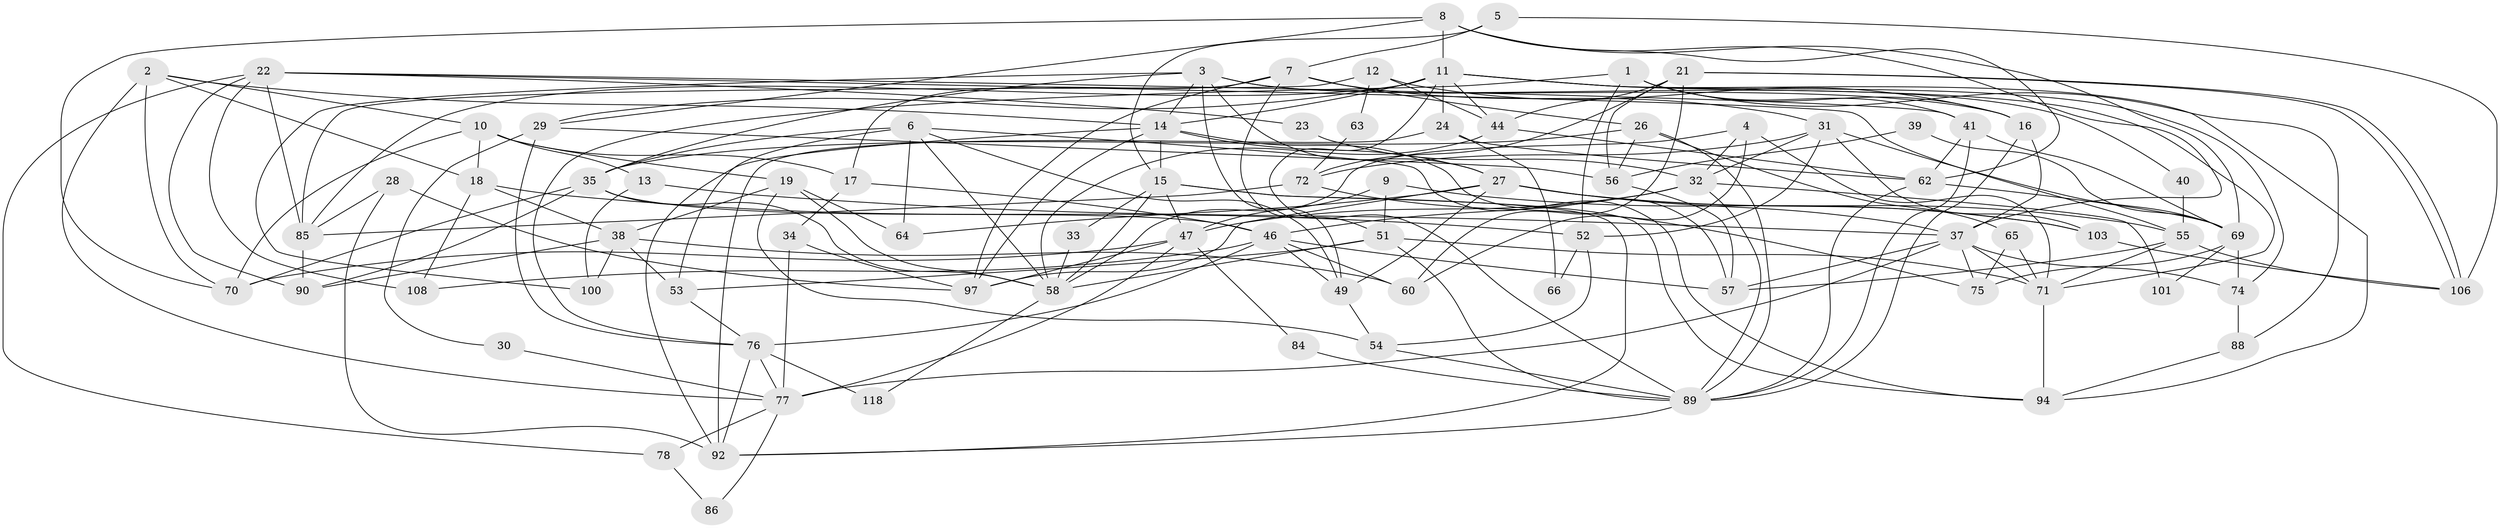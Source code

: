 // original degree distribution, {3: 0.248, 5: 0.208, 4: 0.296, 2: 0.12, 6: 0.104, 7: 0.024}
// Generated by graph-tools (version 1.1) at 2025/41/03/06/25 10:41:54]
// undirected, 80 vertices, 198 edges
graph export_dot {
graph [start="1"]
  node [color=gray90,style=filled];
  1 [super="+79"];
  2;
  3 [super="+107"];
  4;
  5;
  6 [super="+73"];
  7 [super="+120"];
  8 [super="+115"];
  9 [super="+95"];
  10 [super="+119"];
  11 [super="+20"];
  12;
  13;
  14 [super="+43"];
  15 [super="+81"];
  16 [super="+25"];
  17;
  18 [super="+67"];
  19 [super="+42"];
  21 [super="+45"];
  22 [super="+102"];
  23;
  24;
  26 [super="+105"];
  27 [super="+68"];
  28;
  29;
  30;
  31 [super="+48"];
  32 [super="+36"];
  33 [super="+104"];
  34 [super="+91"];
  35 [super="+61"];
  37 [super="+117"];
  38 [super="+59"];
  39;
  40;
  41 [super="+96"];
  44 [super="+123"];
  46 [super="+109"];
  47 [super="+99"];
  49 [super="+50"];
  51 [super="+83"];
  52;
  53;
  54;
  55 [super="+114"];
  56;
  57 [super="+110"];
  58 [super="+125"];
  60;
  62 [super="+112"];
  63;
  64;
  65;
  66;
  69 [super="+116"];
  70 [super="+80"];
  71 [super="+122"];
  72;
  74 [super="+98"];
  75 [super="+82"];
  76 [super="+87"];
  77 [super="+93"];
  78;
  84;
  85 [super="+113"];
  86;
  88;
  89 [super="+121"];
  90;
  92 [super="+124"];
  94;
  97 [super="+111"];
  100;
  101;
  103;
  106;
  108;
  118;
  1 -- 88;
  1 -- 41;
  1 -- 16;
  1 -- 52;
  1 -- 76;
  2 -- 14;
  2 -- 10;
  2 -- 18;
  2 -- 77;
  2 -- 70;
  3 -- 27;
  3 -- 49;
  3 -- 14;
  3 -- 16;
  3 -- 35;
  3 -- 100;
  3 -- 40;
  4 -- 60;
  4 -- 71;
  4 -- 58;
  4 -- 32;
  5 -- 106;
  5 -- 15;
  5 -- 7;
  6 -- 53;
  6 -- 49;
  6 -- 64;
  6 -- 94;
  6 -- 58;
  6 -- 35;
  7 -- 51;
  7 -- 31;
  7 -- 97;
  7 -- 17;
  7 -- 26;
  8 -- 37;
  8 -- 11;
  8 -- 29;
  8 -- 70;
  8 -- 62;
  8 -- 69;
  9 -- 103;
  9 -- 51;
  9 -- 47;
  10 -- 18;
  10 -- 17;
  10 -- 13;
  10 -- 70;
  10 -- 19;
  11 -- 24;
  11 -- 85;
  11 -- 94;
  11 -- 44;
  11 -- 29;
  11 -- 14;
  11 -- 89;
  11 -- 74;
  11 -- 71;
  12 -- 44;
  12 -- 63;
  12 -- 16;
  12 -- 85;
  13 -- 100;
  13 -- 37;
  14 -- 15;
  14 -- 92;
  14 -- 97;
  14 -- 27;
  14 -- 57;
  15 -- 94;
  15 -- 58;
  15 -- 92;
  15 -- 47;
  15 -- 33;
  16 -- 37;
  16 -- 89;
  17 -- 46;
  17 -- 34;
  18 -- 38;
  18 -- 108;
  18 -- 52;
  19 -- 54;
  19 -- 64;
  19 -- 58;
  19 -- 38;
  21 -- 60;
  21 -- 106;
  21 -- 106;
  21 -- 44;
  21 -- 72;
  21 -- 56;
  22 -- 78;
  22 -- 90;
  22 -- 85;
  22 -- 23;
  22 -- 41;
  22 -- 108;
  22 -- 55;
  23 -- 32;
  24 -- 66;
  24 -- 92;
  24 -- 62;
  26 -- 56;
  26 -- 65;
  26 -- 89;
  26 -- 35;
  27 -- 64;
  27 -- 103;
  27 -- 37;
  27 -- 49;
  27 -- 97 [weight=2];
  27 -- 55;
  28 -- 92 [weight=2];
  28 -- 97;
  28 -- 85;
  29 -- 30;
  29 -- 56;
  29 -- 76;
  30 -- 77;
  31 -- 72;
  31 -- 52;
  31 -- 69 [weight=2];
  31 -- 103;
  31 -- 32;
  32 -- 89;
  32 -- 101;
  32 -- 46;
  32 -- 47;
  33 -- 58 [weight=2];
  34 -- 77;
  34 -- 97 [weight=2];
  35 -- 46;
  35 -- 90;
  35 -- 70;
  35 -- 58;
  37 -- 71;
  37 -- 74;
  37 -- 75;
  37 -- 77;
  37 -- 57;
  38 -- 100;
  38 -- 60;
  38 -- 53;
  38 -- 90;
  39 -- 56;
  39 -- 69;
  40 -- 55;
  41 -- 89;
  41 -- 69;
  41 -- 62;
  44 -- 62;
  44 -- 58;
  46 -- 57;
  46 -- 76;
  46 -- 49;
  46 -- 60;
  46 -- 108;
  47 -- 97;
  47 -- 84;
  47 -- 77;
  47 -- 70;
  49 -- 54;
  51 -- 89;
  51 -- 58;
  51 -- 53;
  51 -- 71;
  52 -- 54;
  52 -- 66;
  53 -- 76;
  54 -- 89;
  55 -- 106;
  55 -- 57;
  55 -- 71;
  56 -- 57;
  58 -- 118;
  62 -- 89;
  62 -- 69;
  63 -- 72;
  65 -- 75;
  65 -- 71;
  69 -- 74 [weight=2];
  69 -- 75;
  69 -- 101;
  71 -- 94;
  72 -- 85;
  72 -- 75;
  74 -- 88;
  76 -- 118;
  76 -- 77;
  76 -- 92;
  77 -- 86;
  77 -- 78;
  78 -- 86;
  84 -- 89;
  85 -- 90;
  88 -- 94;
  89 -- 92;
  103 -- 106;
}
